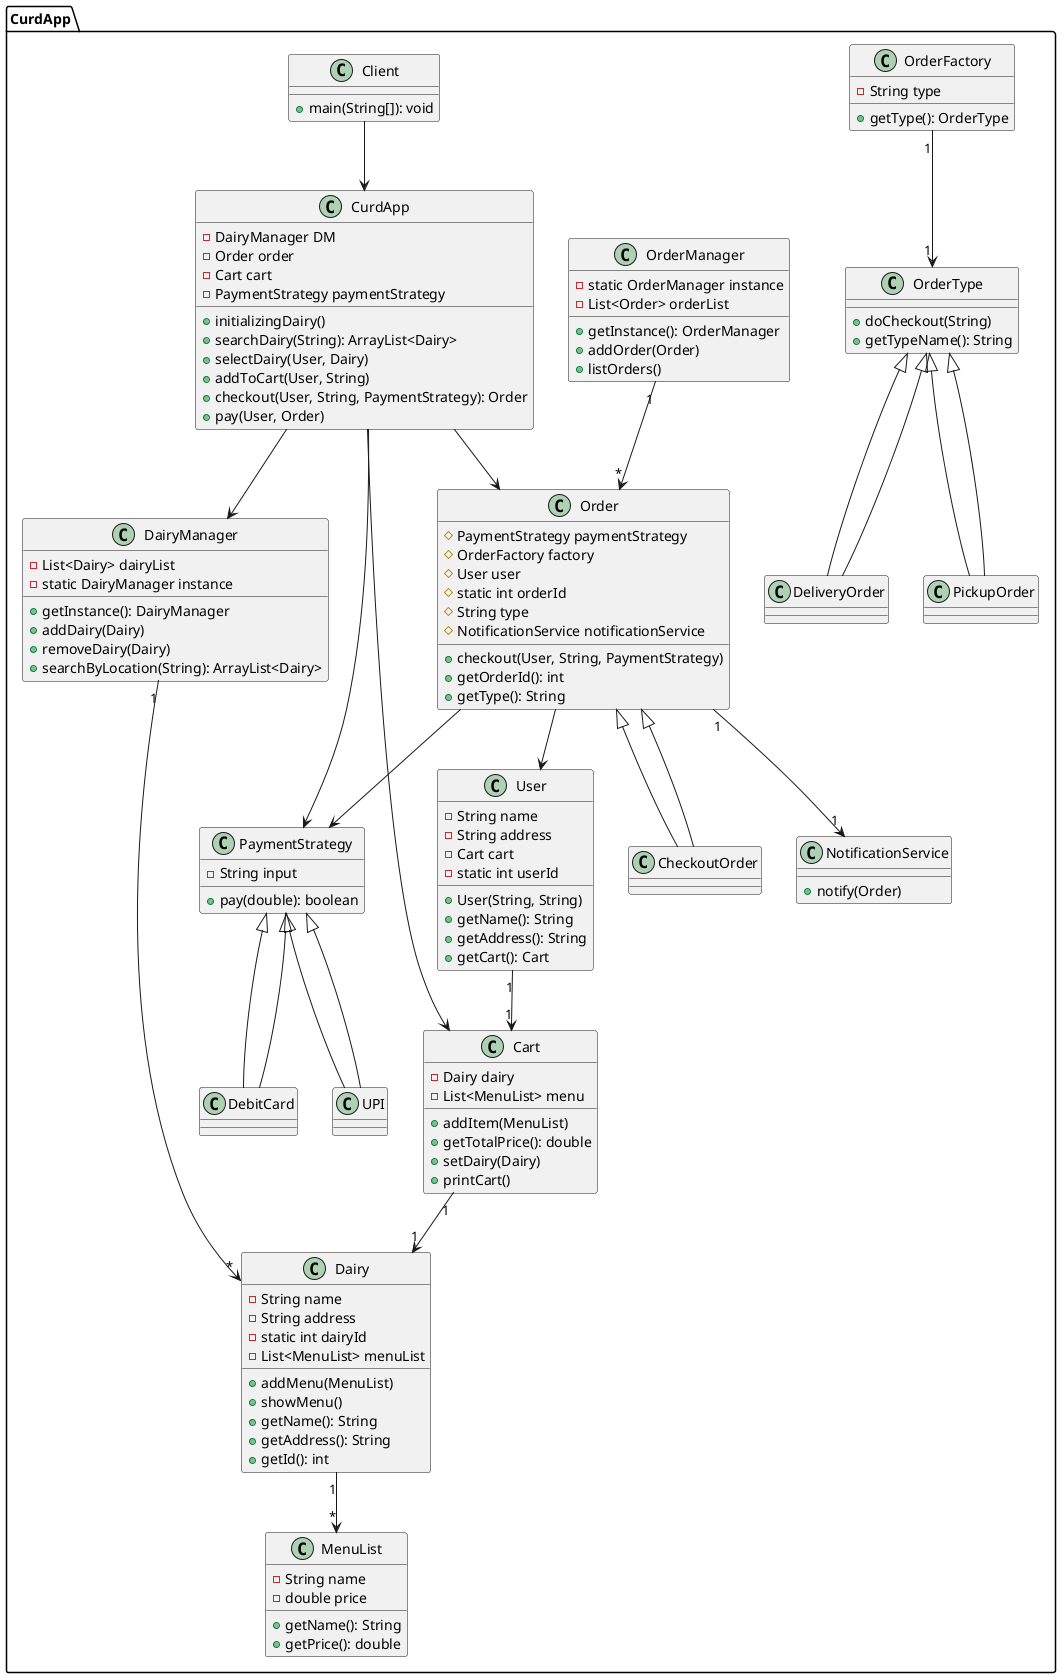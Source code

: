 @startuml
package CurdApp {

class User {
    - String name
    - String address
    - Cart cart
    - static int userId
    + User(String, String)
    + getName(): String
    + getAddress(): String
    + getCart(): Cart
}

class Cart {
    - Dairy dairy
    - List<MenuList> menu
    + addItem(MenuList)
    + getTotalPrice(): double
    + setDairy(Dairy)
    + printCart()
}

class MenuList {
    - String name
    - double price
    + getName(): String
    + getPrice(): double
}

class Dairy {
    - String name
    - String address
    - static int dairyId
    - List<MenuList> menuList
    + addMenu(MenuList)
    + showMenu()
    + getName(): String
    + getAddress(): String
    + getId(): int
}

class DairyManager {
    - List<Dairy> dairyList
    - static DairyManager instance
    + getInstance(): DairyManager
    + addDairy(Dairy)
    + removeDairy(Dairy)
    + searchByLocation(String): ArrayList<Dairy>
}

class PaymentStrategy {
    - String input
    + pay(double): boolean
}

class DebitCard extends PaymentStrategy
class UPI extends PaymentStrategy

class OrderType {
    + doCheckout(String)
    + getTypeName(): String
}

class DeliveryOrder extends OrderType
class PickupOrder extends OrderType

class OrderFactory {
    - String type
    + getType(): OrderType
}

class Order {
    # PaymentStrategy paymentStrategy
    # OrderFactory factory
    # User user
    # static int orderId
    # String type
    # NotificationService notificationService
    + checkout(User, String, PaymentStrategy)
    + getOrderId(): int
    + getType(): String
}

class CheckoutOrder extends Order
class NotificationService {
    + notify(Order)
}

class OrderManager {
    - static OrderManager instance
    - List<Order> orderList
    + getInstance(): OrderManager
    + addOrder(Order)
    + listOrders()
}

class CurdApp {
    - DairyManager DM
    - Order order
    - Cart cart
    - PaymentStrategy paymentStrategy
    + initializingDairy()
    + searchDairy(String): ArrayList<Dairy>
    + selectDairy(User, Dairy)
    + addToCart(User, String)
    + checkout(User, String, PaymentStrategy): Order
    + pay(User, Order)
}

class Client {
    + main(String[]): void
}

User "1" --> "1" Cart
Cart "1" --> "1" Dairy
Dairy "1" --> "*" MenuList
DairyManager "1" --> "*" Dairy
OrderFactory "1" --> "1" OrderType
OrderManager "1" --> "*" Order
Order "1" --> "1" NotificationService
Order --> User
Order --> PaymentStrategy
CurdApp --> DairyManager
CurdApp --> Order
CurdApp --> Cart
CurdApp --> PaymentStrategy
Client --> CurdApp

PaymentStrategy <|-- DebitCard
PaymentStrategy <|-- UPI
OrderType <|-- DeliveryOrder
OrderType <|-- PickupOrder
Order <|-- CheckoutOrder
}

@enduml
